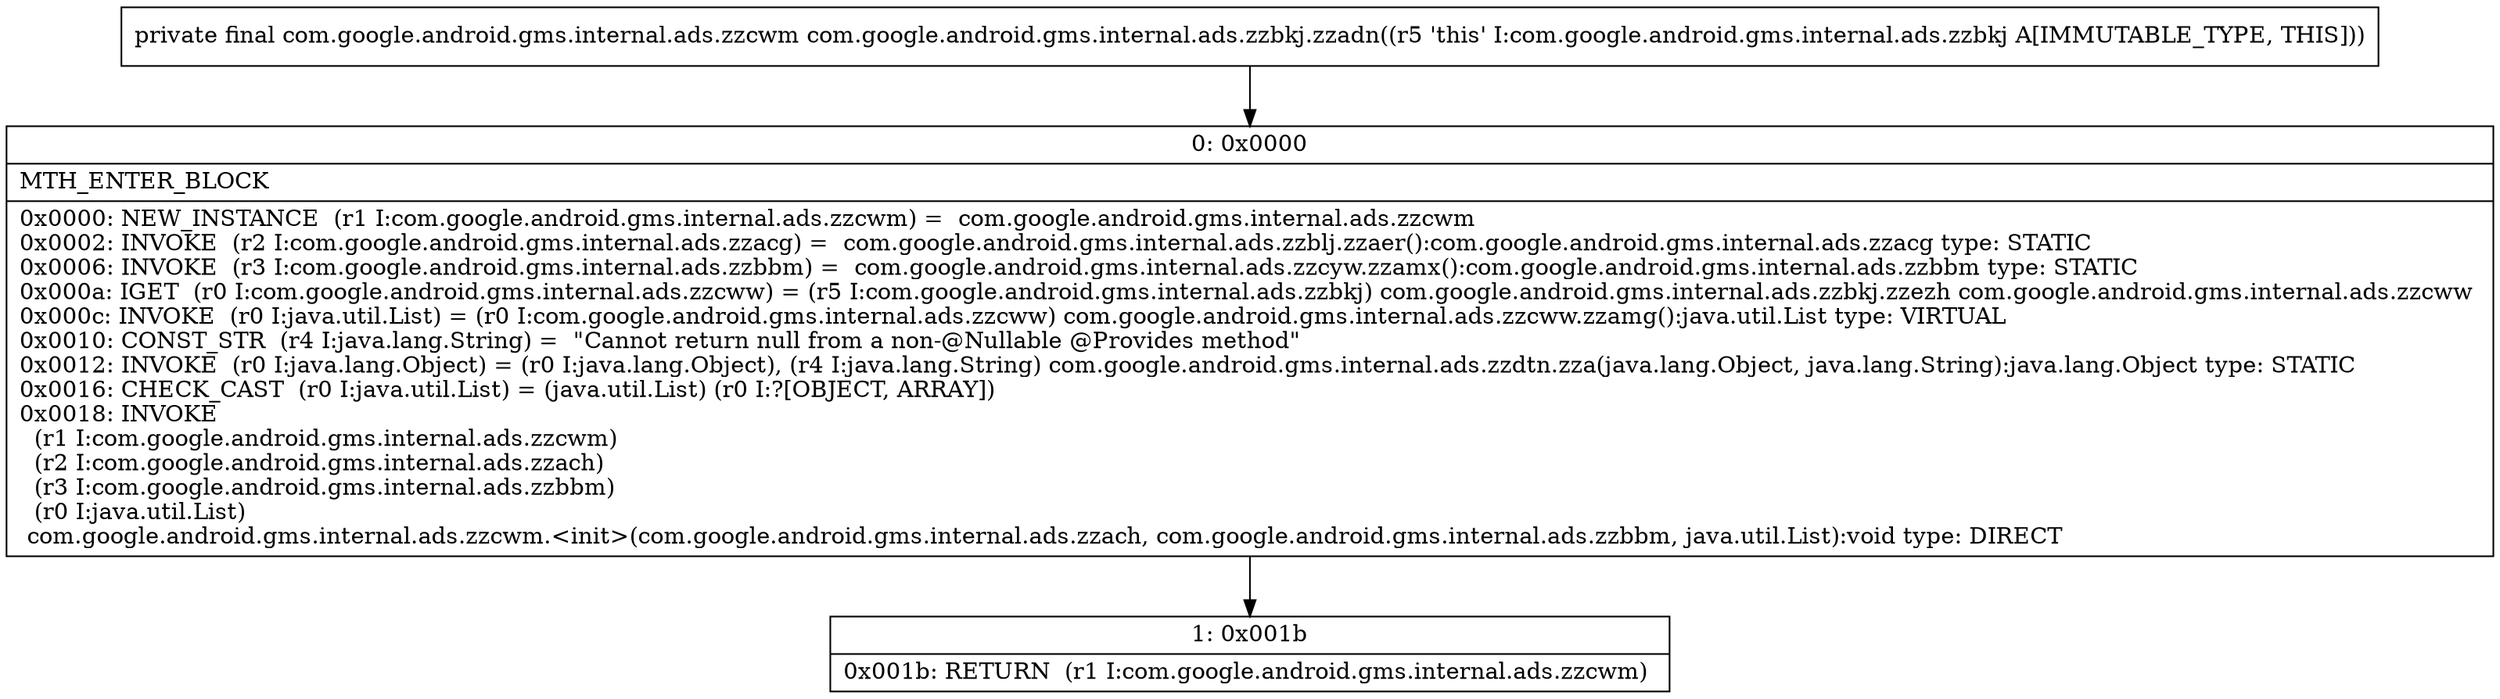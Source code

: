 digraph "CFG forcom.google.android.gms.internal.ads.zzbkj.zzadn()Lcom\/google\/android\/gms\/internal\/ads\/zzcwm;" {
Node_0 [shape=record,label="{0\:\ 0x0000|MTH_ENTER_BLOCK\l|0x0000: NEW_INSTANCE  (r1 I:com.google.android.gms.internal.ads.zzcwm) =  com.google.android.gms.internal.ads.zzcwm \l0x0002: INVOKE  (r2 I:com.google.android.gms.internal.ads.zzacg) =  com.google.android.gms.internal.ads.zzblj.zzaer():com.google.android.gms.internal.ads.zzacg type: STATIC \l0x0006: INVOKE  (r3 I:com.google.android.gms.internal.ads.zzbbm) =  com.google.android.gms.internal.ads.zzcyw.zzamx():com.google.android.gms.internal.ads.zzbbm type: STATIC \l0x000a: IGET  (r0 I:com.google.android.gms.internal.ads.zzcww) = (r5 I:com.google.android.gms.internal.ads.zzbkj) com.google.android.gms.internal.ads.zzbkj.zzezh com.google.android.gms.internal.ads.zzcww \l0x000c: INVOKE  (r0 I:java.util.List) = (r0 I:com.google.android.gms.internal.ads.zzcww) com.google.android.gms.internal.ads.zzcww.zzamg():java.util.List type: VIRTUAL \l0x0010: CONST_STR  (r4 I:java.lang.String) =  \"Cannot return null from a non\-@Nullable @Provides method\" \l0x0012: INVOKE  (r0 I:java.lang.Object) = (r0 I:java.lang.Object), (r4 I:java.lang.String) com.google.android.gms.internal.ads.zzdtn.zza(java.lang.Object, java.lang.String):java.lang.Object type: STATIC \l0x0016: CHECK_CAST  (r0 I:java.util.List) = (java.util.List) (r0 I:?[OBJECT, ARRAY]) \l0x0018: INVOKE  \l  (r1 I:com.google.android.gms.internal.ads.zzcwm)\l  (r2 I:com.google.android.gms.internal.ads.zzach)\l  (r3 I:com.google.android.gms.internal.ads.zzbbm)\l  (r0 I:java.util.List)\l com.google.android.gms.internal.ads.zzcwm.\<init\>(com.google.android.gms.internal.ads.zzach, com.google.android.gms.internal.ads.zzbbm, java.util.List):void type: DIRECT \l}"];
Node_1 [shape=record,label="{1\:\ 0x001b|0x001b: RETURN  (r1 I:com.google.android.gms.internal.ads.zzcwm) \l}"];
MethodNode[shape=record,label="{private final com.google.android.gms.internal.ads.zzcwm com.google.android.gms.internal.ads.zzbkj.zzadn((r5 'this' I:com.google.android.gms.internal.ads.zzbkj A[IMMUTABLE_TYPE, THIS])) }"];
MethodNode -> Node_0;
Node_0 -> Node_1;
}

